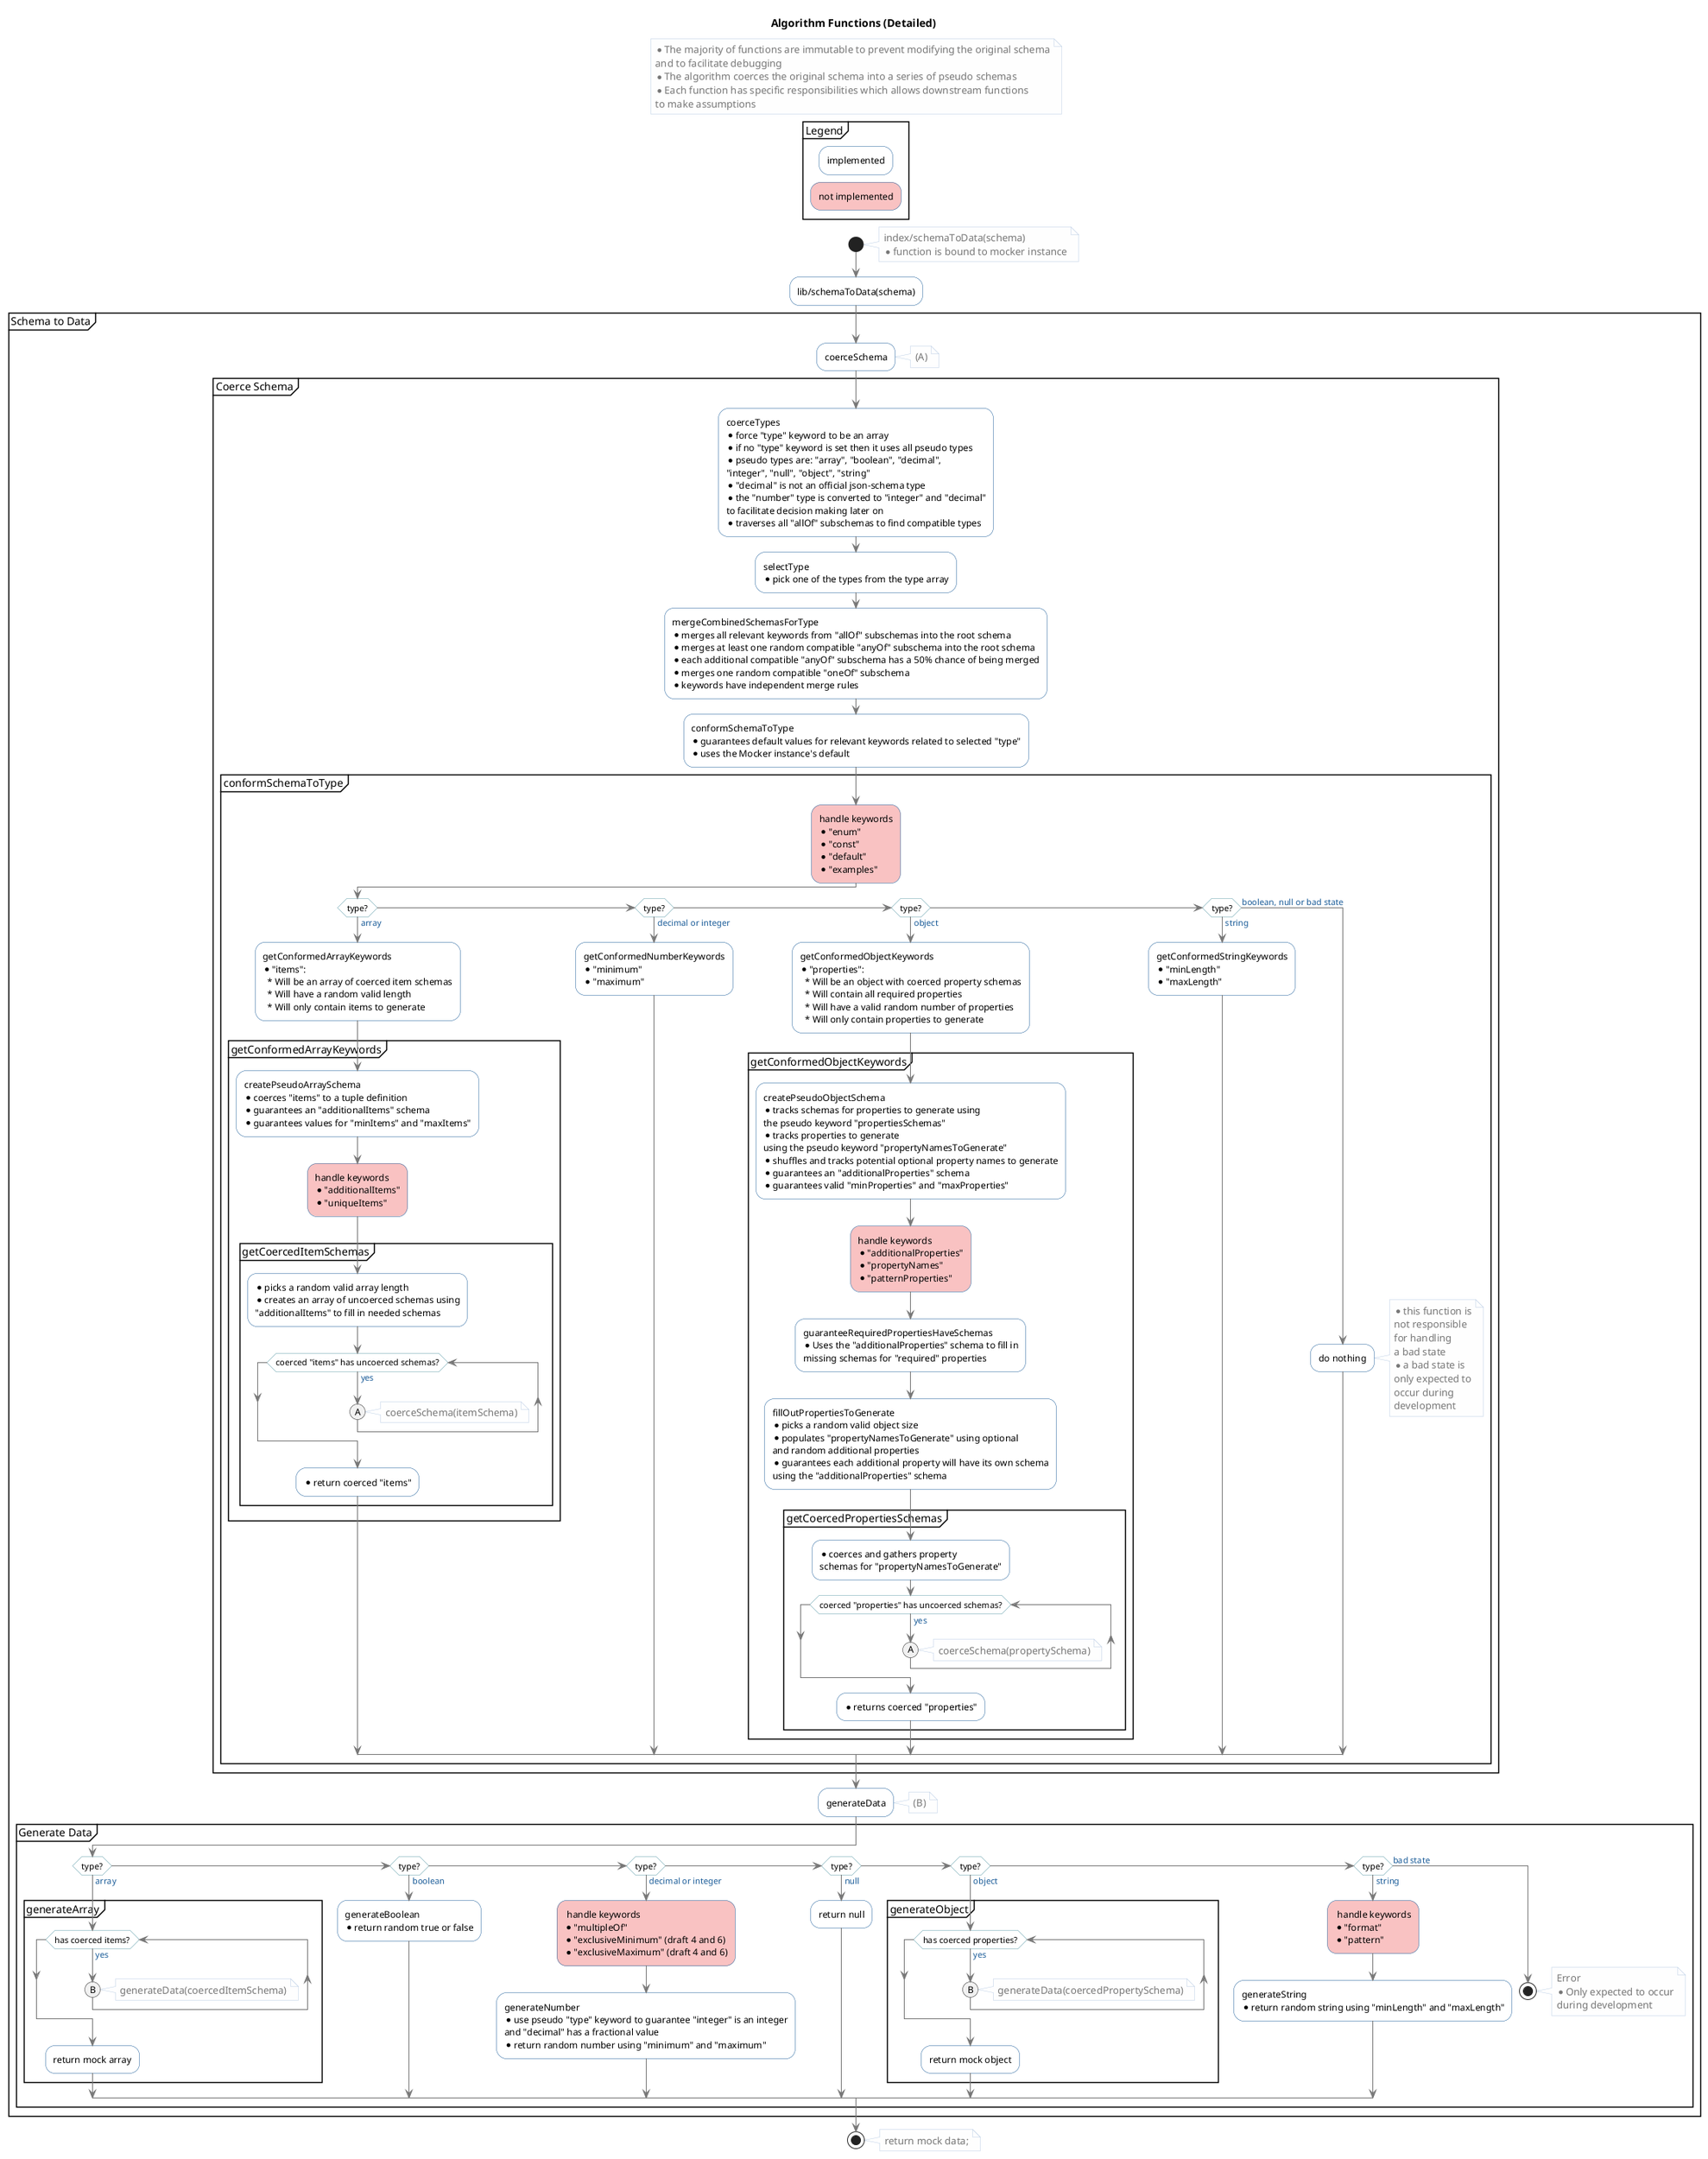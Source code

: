 @startuml Schema to Data

!define notImplemented #F9C2C2
!define dark #222
!define lessDark #777
!define lessLight #FEFEFE
!define light #FFF
!define primary #1C5D99
!define secondary #639FAB
!define accent #BBCDE5

skinparam shadowing false
skinparam FontColor dark

skinparam Activity {
  BackgroundColor light
  BorderColor primary
}

skinparam ActivityDiamond {
  BackgroundColor light
  BorderColor secondary
}

skinparam Arrow {
  Color lessDark
  FontColor primary
}

skinparam Note {
  BackgroundColor lessLight
  BorderColor accent
  FontColor lessDark
}

title Algorithm Functions (Detailed)

floating note
  * The majority of functions are immutable to prevent modifying the original schema
  and to facilitate debugging
  * The algorithm coerces the original schema into a series of pseudo schemas
  * Each function has specific responsibilities which allows downstream functions
  to make assumptions
end note

partition Legend {
 :implemented;
  detach
  notImplemented:not implemented;
  detach
}

start
note right
  index/schemaToData(schema)
  * function is bound to mocker instance
end note

:lib/schemaToData(schema);

partition "Schema to Data" {
  :coerceSchema;
  note right: (A)

  partition "Coerce Schema" {
    :coerceTypes
    * force "type" keyword to be an array
    * if no "type" keyword is set then it uses all pseudo types
    * pseudo types are: "array", "boolean", "decimal",
    "integer", "null", "object", "string"
    * "decimal" is not an official json-schema type
    * the "number" type is converted to "integer" and "decimal"
    to facilitate decision making later on
    * traverses all "allOf" subschemas to find compatible types;

    :selectType
    * pick one of the types from the type array;

    :mergeCombinedSchemasForType
    * merges all relevant keywords from "allOf" subschemas into the root schema
    * merges at least one random compatible "anyOf" subschema into the root schema
    * each additional compatible "anyOf" subschema has a 50% chance of being merged
    * merges one random compatible "oneOf" subschema
    * keywords have independent merge rules;

    :conformSchemaToType
    * guarantees default values for relevant keywords related to selected "type"
    * uses the Mocker instance's default;

    partition conformSchemaToType {
      notImplemented:handle keywords
      * "enum"
      * "const"
      * "default"
      * "examples";

      if (type?) then (array)
        :getConformedArrayKeywords
        * "items":
          * Will be an array of coerced item schemas
          * Will have a random valid length
          * Will only contain items to generate;

        partition getConformedArrayKeywords {
          :createPseudoArraySchema
          * coerces "items" to a tuple definition
          * guarantees an "additionalItems" schema
          * guarantees values for "minItems" and "maxItems";

          notImplemented:handle keywords
          * "additionalItems"
          * "uniqueItems";

          partition getCoercedItemSchemas {
            :* picks a random valid array length
            * creates an array of uncoerced schemas using
            "additionalItems" to fill in needed schemas;

            while (coerced "items" has uncoerced schemas?) is (yes)
              (A)
              note right: coerceSchema(itemSchema)
            endwhile

            :* return coerced "items";
          }
        }
      else if (type?) then (decimal or integer)
        :getConformedNumberKeywords
        * "minimum"
        * "maximum";
      else if (type?) then (object)
        :getConformedObjectKeywords
        * "properties":
          * Will be an object with coerced property schemas
          * Will contain all required properties
          * Will have a valid random number of properties
          * Will only contain properties to generate;

        partition getConformedObjectKeywords {
          :createPseudoObjectSchema
          * tracks schemas for properties to generate using
          the pseudo keyword "propertiesSchemas"
          * tracks properties to generate
          using the pseudo keyword "propertyNamesToGenerate"
          * shuffles and tracks potential optional property names to generate
          * guarantees an "additionalProperties" schema
          * guarantees valid "minProperties" and "maxProperties";

          notImplemented:handle keywords
          * "additionalProperties"
          * "propertyNames"
          * "patternProperties";

          :guaranteeRequiredPropertiesHaveSchemas
          * Uses the "additionalProperties" schema to fill in
          missing schemas for "required" properties;

          :fillOutPropertiesToGenerate
          * picks a random valid object size
          * populates "propertyNamesToGenerate" using optional
          and random additional properties
          * guarantees each additional property will have its own schema
          using the "additionalProperties" schema;

          partition getCoercedPropertiesSchemas {
            :* coerces and gathers property
            schemas for "propertyNamesToGenerate";

            while (coerced "properties" has uncoerced schemas?) is (yes)
              (A)
              note right: coerceSchema(propertySchema)
            endwhile

            :* returns coerced "properties";
          }
        }
      else if (type?) then (string)
        :getConformedStringKeywords
        * "minLength"
        * "maxLength";
      else (boolean, null or bad state)
        :do nothing;
        note right
          * this function is
          not responsible
          for handling
          a bad state
          * a bad state is
          only expected to
          occur during
          development
        end note
      endif
    }
  }

  :generateData;
  note right: (B)

  partition "Generate Data" {
    if (type?) then (array)
      partition generateArray {
        while (has coerced items?) is (yes)
          (B)
          note right: generateData(coercedItemSchema)
        endwhile

        :return mock array;
      }
    else if (type?) then (boolean)
      :generateBoolean
      * return random true or false;
    else if (type?) then (decimal or integer)
      notImplemented: handle keywords
      *"multipleOf"
      *"exclusiveMinimum" (draft 4 and 6)
      *"exclusiveMaximum" (draft 4 and 6);

      :generateNumber
      * use pseudo "type" keyword to guarantee "integer" is an integer
      and "decimal" has a fractional value
      * return random number using "minimum" and "maximum";
    else if (type?) then (null)
      :return null;
    else if (type?) then (object)
      partition generateObject {
        while (has coerced properties?) is (yes)
          (B)
          note right: generateData(coercedPropertySchema)
        endwhile

        :return mock object;
      }
    else if (type?) then (string)
      notImplemented: handle keywords
      * "format"
      * "pattern";

      :generateString
      * return random string using "minLength" and "maxLength";
    else (bad state)
      stop
      note right
        Error
        * Only expected to occur
        during development
      end note
    endif
  }
}

stop
note right: return mock data;
@enduml
